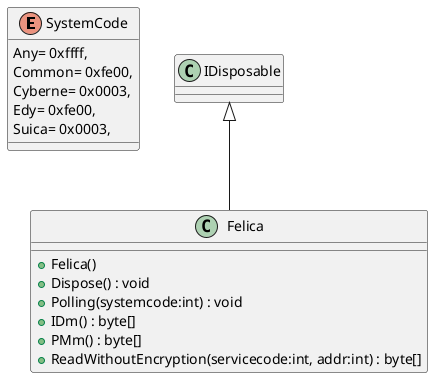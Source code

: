 @startuml
enum SystemCode {
    Any= 0xffff,
    Common= 0xfe00,
    Cyberne= 0x0003,
    Edy= 0xfe00,
    Suica= 0x0003,
}
class Felica {
    + Felica()
    + Dispose() : void
    + Polling(systemcode:int) : void
    + IDm() : byte[]
    + PMm() : byte[]
    + ReadWithoutEncryption(servicecode:int, addr:int) : byte[]
}
IDisposable <|-- Felica
@enduml
